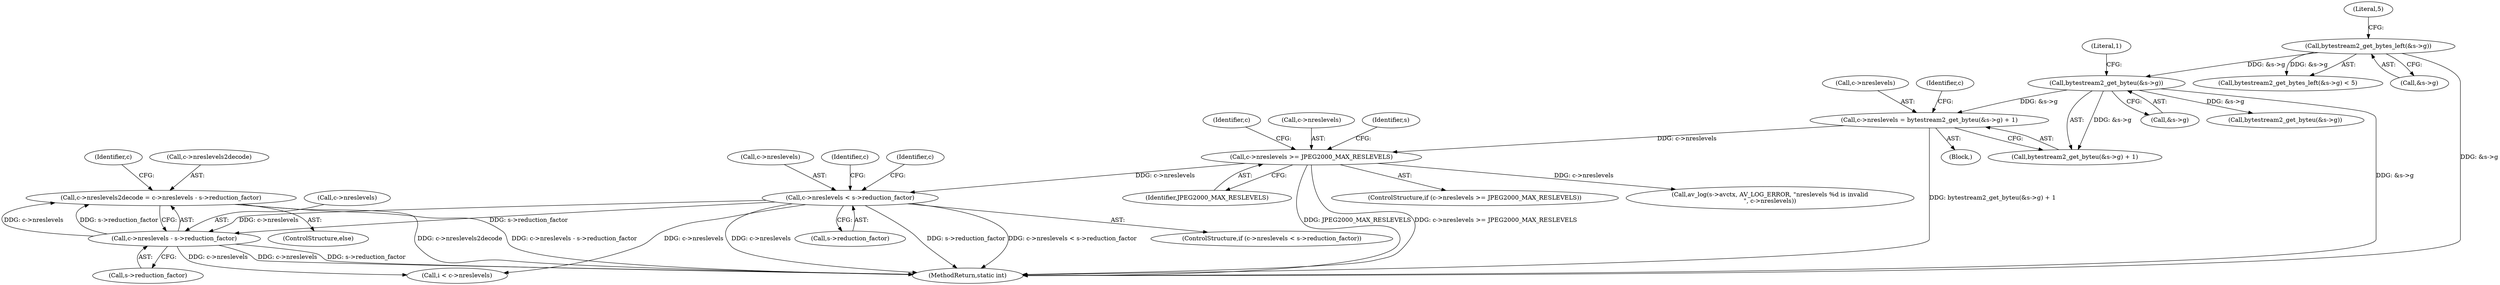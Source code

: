 digraph "0_FFmpeg_a1b9004b768bef606ee98d417bceb9392ceb788d@pointer" {
"1000167" [label="(Call,c->nreslevels2decode = c->nreslevels - s->reduction_factor)"];
"1000171" [label="(Call,c->nreslevels - s->reduction_factor)"];
"1000154" [label="(Call,c->nreslevels < s->reduction_factor)"];
"1000136" [label="(Call,c->nreslevels >= JPEG2000_MAX_RESLEVELS)"];
"1000124" [label="(Call,c->nreslevels = bytestream2_get_byteu(&s->g) + 1)"];
"1000129" [label="(Call,bytestream2_get_byteu(&s->g))"];
"1000116" [label="(Call,bytestream2_get_bytes_left(&s->g))"];
"1000128" [label="(Call,bytestream2_get_byteu(&s->g) + 1)"];
"1000175" [label="(Call,s->reduction_factor)"];
"1000154" [label="(Call,c->nreslevels < s->reduction_factor)"];
"1000112" [label="(Block,)"];
"1000115" [label="(Call,bytestream2_get_bytes_left(&s->g) < 5)"];
"1000136" [label="(Call,c->nreslevels >= JPEG2000_MAX_RESLEVELS)"];
"1000138" [label="(Identifier,c)"];
"1000116" [label="(Call,bytestream2_get_bytes_left(&s->g))"];
"1000171" [label="(Call,c->nreslevels - s->reduction_factor)"];
"1000155" [label="(Call,c->nreslevels)"];
"1000156" [label="(Identifier,c)"];
"1000137" [label="(Call,c->nreslevels)"];
"1000135" [label="(ControlStructure,if (c->nreslevels >= JPEG2000_MAX_RESLEVELS))"];
"1000121" [label="(Literal,5)"];
"1000172" [label="(Call,c->nreslevels)"];
"1000163" [label="(Identifier,c)"];
"1000166" [label="(ControlStructure,else)"];
"1000117" [label="(Call,&s->g)"];
"1000129" [label="(Call,bytestream2_get_byteu(&s->g))"];
"1000153" [label="(ControlStructure,if (c->nreslevels < s->reduction_factor))"];
"1000167" [label="(Call,c->nreslevels2decode = c->nreslevels - s->reduction_factor)"];
"1000130" [label="(Call,&s->g)"];
"1000142" [label="(Call,av_log(s->avctx, AV_LOG_ERROR, \"nreslevels %d is invalid\n\", c->nreslevels))"];
"1000168" [label="(Call,c->nreslevels2decode)"];
"1000158" [label="(Call,s->reduction_factor)"];
"1000320" [label="(Call,i < c->nreslevels)"];
"1000180" [label="(Identifier,c)"];
"1000140" [label="(Identifier,JPEG2000_MAX_RESLEVELS)"];
"1000124" [label="(Call,c->nreslevels = bytestream2_get_byteu(&s->g) + 1)"];
"1000125" [label="(Call,c->nreslevels)"];
"1000377" [label="(MethodReturn,static int)"];
"1000169" [label="(Identifier,c)"];
"1000134" [label="(Literal,1)"];
"1000184" [label="(Call,bytestream2_get_byteu(&s->g))"];
"1000144" [label="(Identifier,s)"];
"1000167" -> "1000166"  [label="AST: "];
"1000167" -> "1000171"  [label="CFG: "];
"1000168" -> "1000167"  [label="AST: "];
"1000171" -> "1000167"  [label="AST: "];
"1000180" -> "1000167"  [label="CFG: "];
"1000167" -> "1000377"  [label="DDG: c->nreslevels2decode"];
"1000167" -> "1000377"  [label="DDG: c->nreslevels - s->reduction_factor"];
"1000171" -> "1000167"  [label="DDG: c->nreslevels"];
"1000171" -> "1000167"  [label="DDG: s->reduction_factor"];
"1000171" -> "1000175"  [label="CFG: "];
"1000172" -> "1000171"  [label="AST: "];
"1000175" -> "1000171"  [label="AST: "];
"1000171" -> "1000377"  [label="DDG: c->nreslevels"];
"1000171" -> "1000377"  [label="DDG: s->reduction_factor"];
"1000154" -> "1000171"  [label="DDG: c->nreslevels"];
"1000154" -> "1000171"  [label="DDG: s->reduction_factor"];
"1000171" -> "1000320"  [label="DDG: c->nreslevels"];
"1000154" -> "1000153"  [label="AST: "];
"1000154" -> "1000158"  [label="CFG: "];
"1000155" -> "1000154"  [label="AST: "];
"1000158" -> "1000154"  [label="AST: "];
"1000163" -> "1000154"  [label="CFG: "];
"1000169" -> "1000154"  [label="CFG: "];
"1000154" -> "1000377"  [label="DDG: c->nreslevels"];
"1000154" -> "1000377"  [label="DDG: s->reduction_factor"];
"1000154" -> "1000377"  [label="DDG: c->nreslevels < s->reduction_factor"];
"1000136" -> "1000154"  [label="DDG: c->nreslevels"];
"1000154" -> "1000320"  [label="DDG: c->nreslevels"];
"1000136" -> "1000135"  [label="AST: "];
"1000136" -> "1000140"  [label="CFG: "];
"1000137" -> "1000136"  [label="AST: "];
"1000140" -> "1000136"  [label="AST: "];
"1000144" -> "1000136"  [label="CFG: "];
"1000156" -> "1000136"  [label="CFG: "];
"1000136" -> "1000377"  [label="DDG: JPEG2000_MAX_RESLEVELS"];
"1000136" -> "1000377"  [label="DDG: c->nreslevels >= JPEG2000_MAX_RESLEVELS"];
"1000124" -> "1000136"  [label="DDG: c->nreslevels"];
"1000136" -> "1000142"  [label="DDG: c->nreslevels"];
"1000124" -> "1000112"  [label="AST: "];
"1000124" -> "1000128"  [label="CFG: "];
"1000125" -> "1000124"  [label="AST: "];
"1000128" -> "1000124"  [label="AST: "];
"1000138" -> "1000124"  [label="CFG: "];
"1000124" -> "1000377"  [label="DDG: bytestream2_get_byteu(&s->g) + 1"];
"1000129" -> "1000124"  [label="DDG: &s->g"];
"1000129" -> "1000128"  [label="AST: "];
"1000129" -> "1000130"  [label="CFG: "];
"1000130" -> "1000129"  [label="AST: "];
"1000134" -> "1000129"  [label="CFG: "];
"1000129" -> "1000377"  [label="DDG: &s->g"];
"1000129" -> "1000128"  [label="DDG: &s->g"];
"1000116" -> "1000129"  [label="DDG: &s->g"];
"1000129" -> "1000184"  [label="DDG: &s->g"];
"1000116" -> "1000115"  [label="AST: "];
"1000116" -> "1000117"  [label="CFG: "];
"1000117" -> "1000116"  [label="AST: "];
"1000121" -> "1000116"  [label="CFG: "];
"1000116" -> "1000377"  [label="DDG: &s->g"];
"1000116" -> "1000115"  [label="DDG: &s->g"];
}

